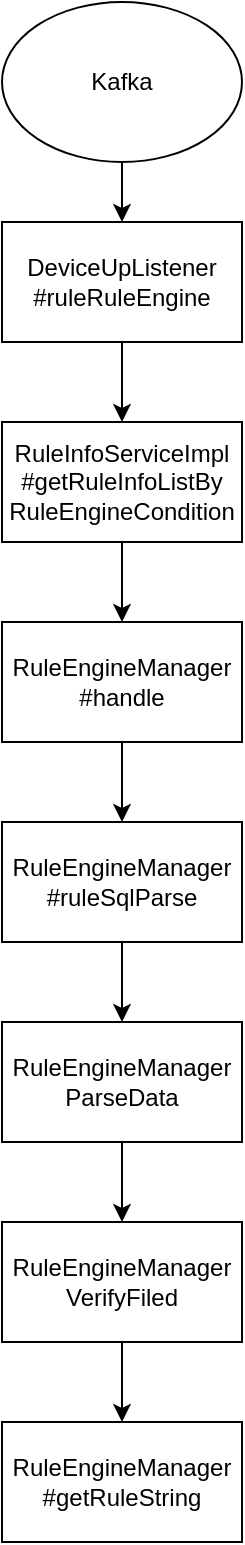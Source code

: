 <mxfile version="14.2.9" type="github">
  <diagram id="ljZOV2Nh3VgaueYTW_84" name="第 1 页">
    <mxGraphModel dx="860" dy="474" grid="1" gridSize="10" guides="1" tooltips="1" connect="1" arrows="1" fold="1" page="1" pageScale="1" pageWidth="827" pageHeight="1169" math="0" shadow="0">
      <root>
        <mxCell id="0" />
        <mxCell id="1" parent="0" />
        <mxCell id="X-uOdLo9Hhw9t05ieMYw-5" value="" style="edgeStyle=orthogonalEdgeStyle;rounded=0;orthogonalLoop=1;jettySize=auto;html=1;" edge="1" parent="1" source="X-uOdLo9Hhw9t05ieMYw-1" target="X-uOdLo9Hhw9t05ieMYw-2">
          <mxGeometry relative="1" as="geometry" />
        </mxCell>
        <mxCell id="X-uOdLo9Hhw9t05ieMYw-1" value="Kafka" style="ellipse;whiteSpace=wrap;html=1;" vertex="1" parent="1">
          <mxGeometry x="210" y="60" width="120" height="80" as="geometry" />
        </mxCell>
        <mxCell id="X-uOdLo9Hhw9t05ieMYw-6" value="" style="edgeStyle=orthogonalEdgeStyle;rounded=0;orthogonalLoop=1;jettySize=auto;html=1;" edge="1" parent="1" source="X-uOdLo9Hhw9t05ieMYw-2" target="X-uOdLo9Hhw9t05ieMYw-3">
          <mxGeometry relative="1" as="geometry" />
        </mxCell>
        <mxCell id="X-uOdLo9Hhw9t05ieMYw-2" value="DeviceUpListener&lt;br&gt;#ruleRuleEngine" style="rounded=0;whiteSpace=wrap;html=1;" vertex="1" parent="1">
          <mxGeometry x="210" y="170" width="120" height="60" as="geometry" />
        </mxCell>
        <mxCell id="X-uOdLo9Hhw9t05ieMYw-7" value="" style="edgeStyle=orthogonalEdgeStyle;rounded=0;orthogonalLoop=1;jettySize=auto;html=1;" edge="1" parent="1" source="X-uOdLo9Hhw9t05ieMYw-3" target="X-uOdLo9Hhw9t05ieMYw-4">
          <mxGeometry relative="1" as="geometry" />
        </mxCell>
        <mxCell id="X-uOdLo9Hhw9t05ieMYw-3" value="RuleInfoServiceImpl&lt;br&gt;#getRuleInfoListBy&lt;br&gt;RuleEngineCondition" style="rounded=0;whiteSpace=wrap;html=1;" vertex="1" parent="1">
          <mxGeometry x="210" y="270" width="120" height="60" as="geometry" />
        </mxCell>
        <mxCell id="X-uOdLo9Hhw9t05ieMYw-9" value="" style="edgeStyle=orthogonalEdgeStyle;rounded=0;orthogonalLoop=1;jettySize=auto;html=1;" edge="1" parent="1" source="X-uOdLo9Hhw9t05ieMYw-4" target="X-uOdLo9Hhw9t05ieMYw-8">
          <mxGeometry relative="1" as="geometry" />
        </mxCell>
        <mxCell id="X-uOdLo9Hhw9t05ieMYw-4" value="RuleEngineManager&lt;br&gt;#handle" style="rounded=0;whiteSpace=wrap;html=1;" vertex="1" parent="1">
          <mxGeometry x="210" y="370" width="120" height="60" as="geometry" />
        </mxCell>
        <mxCell id="X-uOdLo9Hhw9t05ieMYw-11" value="" style="edgeStyle=orthogonalEdgeStyle;rounded=0;orthogonalLoop=1;jettySize=auto;html=1;" edge="1" parent="1" source="X-uOdLo9Hhw9t05ieMYw-8" target="X-uOdLo9Hhw9t05ieMYw-10">
          <mxGeometry relative="1" as="geometry" />
        </mxCell>
        <mxCell id="X-uOdLo9Hhw9t05ieMYw-8" value="RuleEngineManager&lt;br&gt;#ruleSqlParse" style="rounded=0;whiteSpace=wrap;html=1;" vertex="1" parent="1">
          <mxGeometry x="210" y="470" width="120" height="60" as="geometry" />
        </mxCell>
        <mxCell id="X-uOdLo9Hhw9t05ieMYw-13" value="" style="edgeStyle=orthogonalEdgeStyle;rounded=0;orthogonalLoop=1;jettySize=auto;html=1;" edge="1" parent="1" source="X-uOdLo9Hhw9t05ieMYw-10" target="X-uOdLo9Hhw9t05ieMYw-12">
          <mxGeometry relative="1" as="geometry" />
        </mxCell>
        <mxCell id="X-uOdLo9Hhw9t05ieMYw-10" value="RuleEngineManager&lt;br&gt;ParseData" style="whiteSpace=wrap;html=1;rounded=0;" vertex="1" parent="1">
          <mxGeometry x="210" y="570" width="120" height="60" as="geometry" />
        </mxCell>
        <mxCell id="X-uOdLo9Hhw9t05ieMYw-15" value="" style="edgeStyle=orthogonalEdgeStyle;rounded=0;orthogonalLoop=1;jettySize=auto;html=1;" edge="1" parent="1" source="X-uOdLo9Hhw9t05ieMYw-12" target="X-uOdLo9Hhw9t05ieMYw-14">
          <mxGeometry relative="1" as="geometry" />
        </mxCell>
        <mxCell id="X-uOdLo9Hhw9t05ieMYw-12" value="RuleEngineManager&lt;br&gt;VerifyFiled" style="whiteSpace=wrap;html=1;rounded=0;" vertex="1" parent="1">
          <mxGeometry x="210" y="670" width="120" height="60" as="geometry" />
        </mxCell>
        <mxCell id="X-uOdLo9Hhw9t05ieMYw-14" value="RuleEngineManager&lt;br&gt;#getRuleString" style="whiteSpace=wrap;html=1;rounded=0;" vertex="1" parent="1">
          <mxGeometry x="210" y="770" width="120" height="60" as="geometry" />
        </mxCell>
      </root>
    </mxGraphModel>
  </diagram>
</mxfile>
